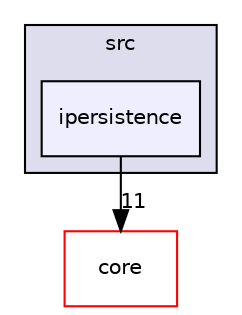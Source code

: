 digraph "F:/etc/repos/OX/src/ipersistence" {
  compound=true
  node [ fontsize="10", fontname="Helvetica"];
  edge [ labelfontsize="10", labelfontname="Helvetica"];
  subgraph clusterdir_e47f67a30d4d4d4212d15d4ad651f8fe {
    graph [ bgcolor="#ddddee", pencolor="black", label="src" fontname="Helvetica", fontsize="10", URL="dir_e47f67a30d4d4d4212d15d4ad651f8fe.html"]
  dir_7bf4b94862ae6689f0cc6ec127c4912b [shape=box, label="ipersistence", style="filled", fillcolor="#eeeeff", pencolor="black", URL="dir_7bf4b94862ae6689f0cc6ec127c4912b.html"];
  }
  dir_f4b985054fc4de7cedd74d4b3d6a239a [shape=box label="core" fillcolor="white" style="filled" color="red" URL="dir_f4b985054fc4de7cedd74d4b3d6a239a.html"];
  dir_7bf4b94862ae6689f0cc6ec127c4912b->dir_f4b985054fc4de7cedd74d4b3d6a239a [headlabel="11", labeldistance=1.5 headhref="dir_000020_000012.html"];
}
